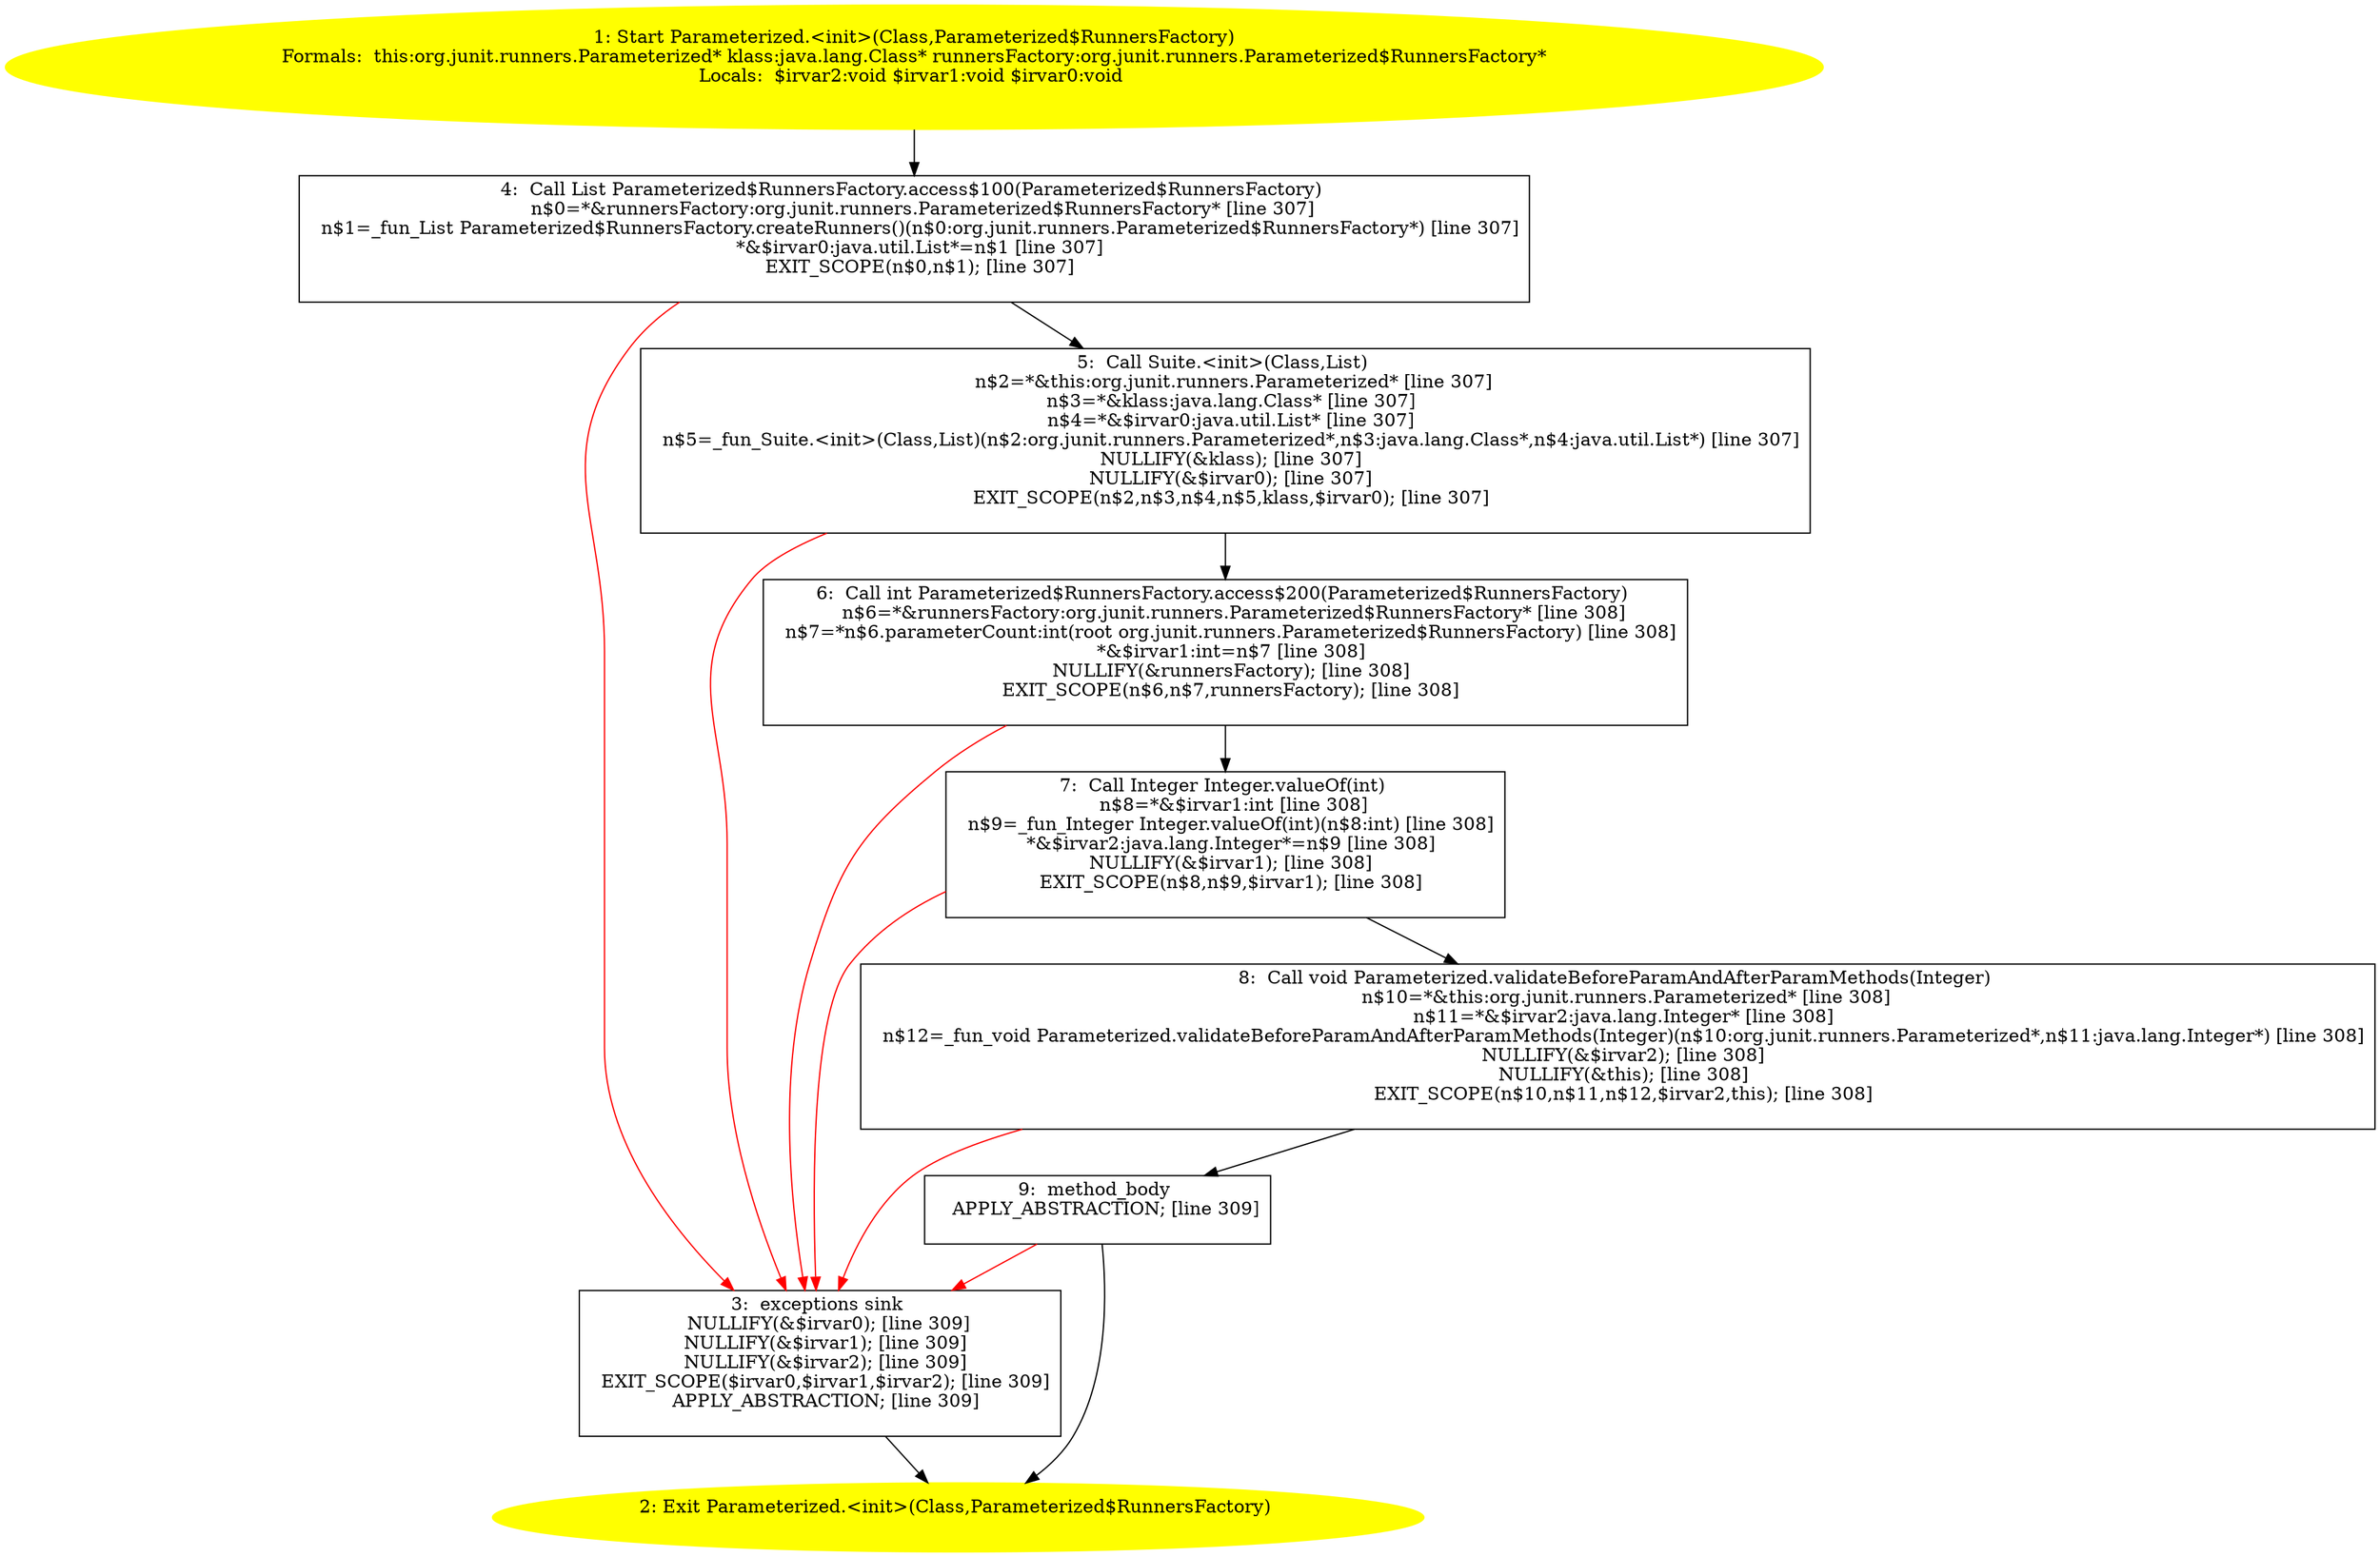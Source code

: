 /* @generated */
digraph cfg {
"org.junit.runners.Parameterized.<init>(java.lang.Class,org.junit.runners.Parameterized$RunnersFactor.737c96fdf80635eb7e0fb13d37a81c2d_1" [label="1: Start Parameterized.<init>(Class,Parameterized$RunnersFactory)\nFormals:  this:org.junit.runners.Parameterized* klass:java.lang.Class* runnersFactory:org.junit.runners.Parameterized$RunnersFactory*\nLocals:  $irvar2:void $irvar1:void $irvar0:void \n  " color=yellow style=filled]
	

	 "org.junit.runners.Parameterized.<init>(java.lang.Class,org.junit.runners.Parameterized$RunnersFactor.737c96fdf80635eb7e0fb13d37a81c2d_1" -> "org.junit.runners.Parameterized.<init>(java.lang.Class,org.junit.runners.Parameterized$RunnersFactor.737c96fdf80635eb7e0fb13d37a81c2d_4" ;
"org.junit.runners.Parameterized.<init>(java.lang.Class,org.junit.runners.Parameterized$RunnersFactor.737c96fdf80635eb7e0fb13d37a81c2d_2" [label="2: Exit Parameterized.<init>(Class,Parameterized$RunnersFactory) \n  " color=yellow style=filled]
	

"org.junit.runners.Parameterized.<init>(java.lang.Class,org.junit.runners.Parameterized$RunnersFactor.737c96fdf80635eb7e0fb13d37a81c2d_3" [label="3:  exceptions sink \n   NULLIFY(&$irvar0); [line 309]\n  NULLIFY(&$irvar1); [line 309]\n  NULLIFY(&$irvar2); [line 309]\n  EXIT_SCOPE($irvar0,$irvar1,$irvar2); [line 309]\n  APPLY_ABSTRACTION; [line 309]\n " shape="box"]
	

	 "org.junit.runners.Parameterized.<init>(java.lang.Class,org.junit.runners.Parameterized$RunnersFactor.737c96fdf80635eb7e0fb13d37a81c2d_3" -> "org.junit.runners.Parameterized.<init>(java.lang.Class,org.junit.runners.Parameterized$RunnersFactor.737c96fdf80635eb7e0fb13d37a81c2d_2" ;
"org.junit.runners.Parameterized.<init>(java.lang.Class,org.junit.runners.Parameterized$RunnersFactor.737c96fdf80635eb7e0fb13d37a81c2d_4" [label="4:  Call List Parameterized$RunnersFactory.access$100(Parameterized$RunnersFactory) \n   n$0=*&runnersFactory:org.junit.runners.Parameterized$RunnersFactory* [line 307]\n  n$1=_fun_List Parameterized$RunnersFactory.createRunners()(n$0:org.junit.runners.Parameterized$RunnersFactory*) [line 307]\n  *&$irvar0:java.util.List*=n$1 [line 307]\n  EXIT_SCOPE(n$0,n$1); [line 307]\n " shape="box"]
	

	 "org.junit.runners.Parameterized.<init>(java.lang.Class,org.junit.runners.Parameterized$RunnersFactor.737c96fdf80635eb7e0fb13d37a81c2d_4" -> "org.junit.runners.Parameterized.<init>(java.lang.Class,org.junit.runners.Parameterized$RunnersFactor.737c96fdf80635eb7e0fb13d37a81c2d_5" ;
	 "org.junit.runners.Parameterized.<init>(java.lang.Class,org.junit.runners.Parameterized$RunnersFactor.737c96fdf80635eb7e0fb13d37a81c2d_4" -> "org.junit.runners.Parameterized.<init>(java.lang.Class,org.junit.runners.Parameterized$RunnersFactor.737c96fdf80635eb7e0fb13d37a81c2d_3" [color="red" ];
"org.junit.runners.Parameterized.<init>(java.lang.Class,org.junit.runners.Parameterized$RunnersFactor.737c96fdf80635eb7e0fb13d37a81c2d_5" [label="5:  Call Suite.<init>(Class,List) \n   n$2=*&this:org.junit.runners.Parameterized* [line 307]\n  n$3=*&klass:java.lang.Class* [line 307]\n  n$4=*&$irvar0:java.util.List* [line 307]\n  n$5=_fun_Suite.<init>(Class,List)(n$2:org.junit.runners.Parameterized*,n$3:java.lang.Class*,n$4:java.util.List*) [line 307]\n  NULLIFY(&klass); [line 307]\n  NULLIFY(&$irvar0); [line 307]\n  EXIT_SCOPE(n$2,n$3,n$4,n$5,klass,$irvar0); [line 307]\n " shape="box"]
	

	 "org.junit.runners.Parameterized.<init>(java.lang.Class,org.junit.runners.Parameterized$RunnersFactor.737c96fdf80635eb7e0fb13d37a81c2d_5" -> "org.junit.runners.Parameterized.<init>(java.lang.Class,org.junit.runners.Parameterized$RunnersFactor.737c96fdf80635eb7e0fb13d37a81c2d_6" ;
	 "org.junit.runners.Parameterized.<init>(java.lang.Class,org.junit.runners.Parameterized$RunnersFactor.737c96fdf80635eb7e0fb13d37a81c2d_5" -> "org.junit.runners.Parameterized.<init>(java.lang.Class,org.junit.runners.Parameterized$RunnersFactor.737c96fdf80635eb7e0fb13d37a81c2d_3" [color="red" ];
"org.junit.runners.Parameterized.<init>(java.lang.Class,org.junit.runners.Parameterized$RunnersFactor.737c96fdf80635eb7e0fb13d37a81c2d_6" [label="6:  Call int Parameterized$RunnersFactory.access$200(Parameterized$RunnersFactory) \n   n$6=*&runnersFactory:org.junit.runners.Parameterized$RunnersFactory* [line 308]\n  n$7=*n$6.parameterCount:int(root org.junit.runners.Parameterized$RunnersFactory) [line 308]\n  *&$irvar1:int=n$7 [line 308]\n  NULLIFY(&runnersFactory); [line 308]\n  EXIT_SCOPE(n$6,n$7,runnersFactory); [line 308]\n " shape="box"]
	

	 "org.junit.runners.Parameterized.<init>(java.lang.Class,org.junit.runners.Parameterized$RunnersFactor.737c96fdf80635eb7e0fb13d37a81c2d_6" -> "org.junit.runners.Parameterized.<init>(java.lang.Class,org.junit.runners.Parameterized$RunnersFactor.737c96fdf80635eb7e0fb13d37a81c2d_7" ;
	 "org.junit.runners.Parameterized.<init>(java.lang.Class,org.junit.runners.Parameterized$RunnersFactor.737c96fdf80635eb7e0fb13d37a81c2d_6" -> "org.junit.runners.Parameterized.<init>(java.lang.Class,org.junit.runners.Parameterized$RunnersFactor.737c96fdf80635eb7e0fb13d37a81c2d_3" [color="red" ];
"org.junit.runners.Parameterized.<init>(java.lang.Class,org.junit.runners.Parameterized$RunnersFactor.737c96fdf80635eb7e0fb13d37a81c2d_7" [label="7:  Call Integer Integer.valueOf(int) \n   n$8=*&$irvar1:int [line 308]\n  n$9=_fun_Integer Integer.valueOf(int)(n$8:int) [line 308]\n  *&$irvar2:java.lang.Integer*=n$9 [line 308]\n  NULLIFY(&$irvar1); [line 308]\n  EXIT_SCOPE(n$8,n$9,$irvar1); [line 308]\n " shape="box"]
	

	 "org.junit.runners.Parameterized.<init>(java.lang.Class,org.junit.runners.Parameterized$RunnersFactor.737c96fdf80635eb7e0fb13d37a81c2d_7" -> "org.junit.runners.Parameterized.<init>(java.lang.Class,org.junit.runners.Parameterized$RunnersFactor.737c96fdf80635eb7e0fb13d37a81c2d_8" ;
	 "org.junit.runners.Parameterized.<init>(java.lang.Class,org.junit.runners.Parameterized$RunnersFactor.737c96fdf80635eb7e0fb13d37a81c2d_7" -> "org.junit.runners.Parameterized.<init>(java.lang.Class,org.junit.runners.Parameterized$RunnersFactor.737c96fdf80635eb7e0fb13d37a81c2d_3" [color="red" ];
"org.junit.runners.Parameterized.<init>(java.lang.Class,org.junit.runners.Parameterized$RunnersFactor.737c96fdf80635eb7e0fb13d37a81c2d_8" [label="8:  Call void Parameterized.validateBeforeParamAndAfterParamMethods(Integer) \n   n$10=*&this:org.junit.runners.Parameterized* [line 308]\n  n$11=*&$irvar2:java.lang.Integer* [line 308]\n  n$12=_fun_void Parameterized.validateBeforeParamAndAfterParamMethods(Integer)(n$10:org.junit.runners.Parameterized*,n$11:java.lang.Integer*) [line 308]\n  NULLIFY(&$irvar2); [line 308]\n  NULLIFY(&this); [line 308]\n  EXIT_SCOPE(n$10,n$11,n$12,$irvar2,this); [line 308]\n " shape="box"]
	

	 "org.junit.runners.Parameterized.<init>(java.lang.Class,org.junit.runners.Parameterized$RunnersFactor.737c96fdf80635eb7e0fb13d37a81c2d_8" -> "org.junit.runners.Parameterized.<init>(java.lang.Class,org.junit.runners.Parameterized$RunnersFactor.737c96fdf80635eb7e0fb13d37a81c2d_9" ;
	 "org.junit.runners.Parameterized.<init>(java.lang.Class,org.junit.runners.Parameterized$RunnersFactor.737c96fdf80635eb7e0fb13d37a81c2d_8" -> "org.junit.runners.Parameterized.<init>(java.lang.Class,org.junit.runners.Parameterized$RunnersFactor.737c96fdf80635eb7e0fb13d37a81c2d_3" [color="red" ];
"org.junit.runners.Parameterized.<init>(java.lang.Class,org.junit.runners.Parameterized$RunnersFactor.737c96fdf80635eb7e0fb13d37a81c2d_9" [label="9:  method_body \n   APPLY_ABSTRACTION; [line 309]\n " shape="box"]
	

	 "org.junit.runners.Parameterized.<init>(java.lang.Class,org.junit.runners.Parameterized$RunnersFactor.737c96fdf80635eb7e0fb13d37a81c2d_9" -> "org.junit.runners.Parameterized.<init>(java.lang.Class,org.junit.runners.Parameterized$RunnersFactor.737c96fdf80635eb7e0fb13d37a81c2d_2" ;
	 "org.junit.runners.Parameterized.<init>(java.lang.Class,org.junit.runners.Parameterized$RunnersFactor.737c96fdf80635eb7e0fb13d37a81c2d_9" -> "org.junit.runners.Parameterized.<init>(java.lang.Class,org.junit.runners.Parameterized$RunnersFactor.737c96fdf80635eb7e0fb13d37a81c2d_3" [color="red" ];
}
